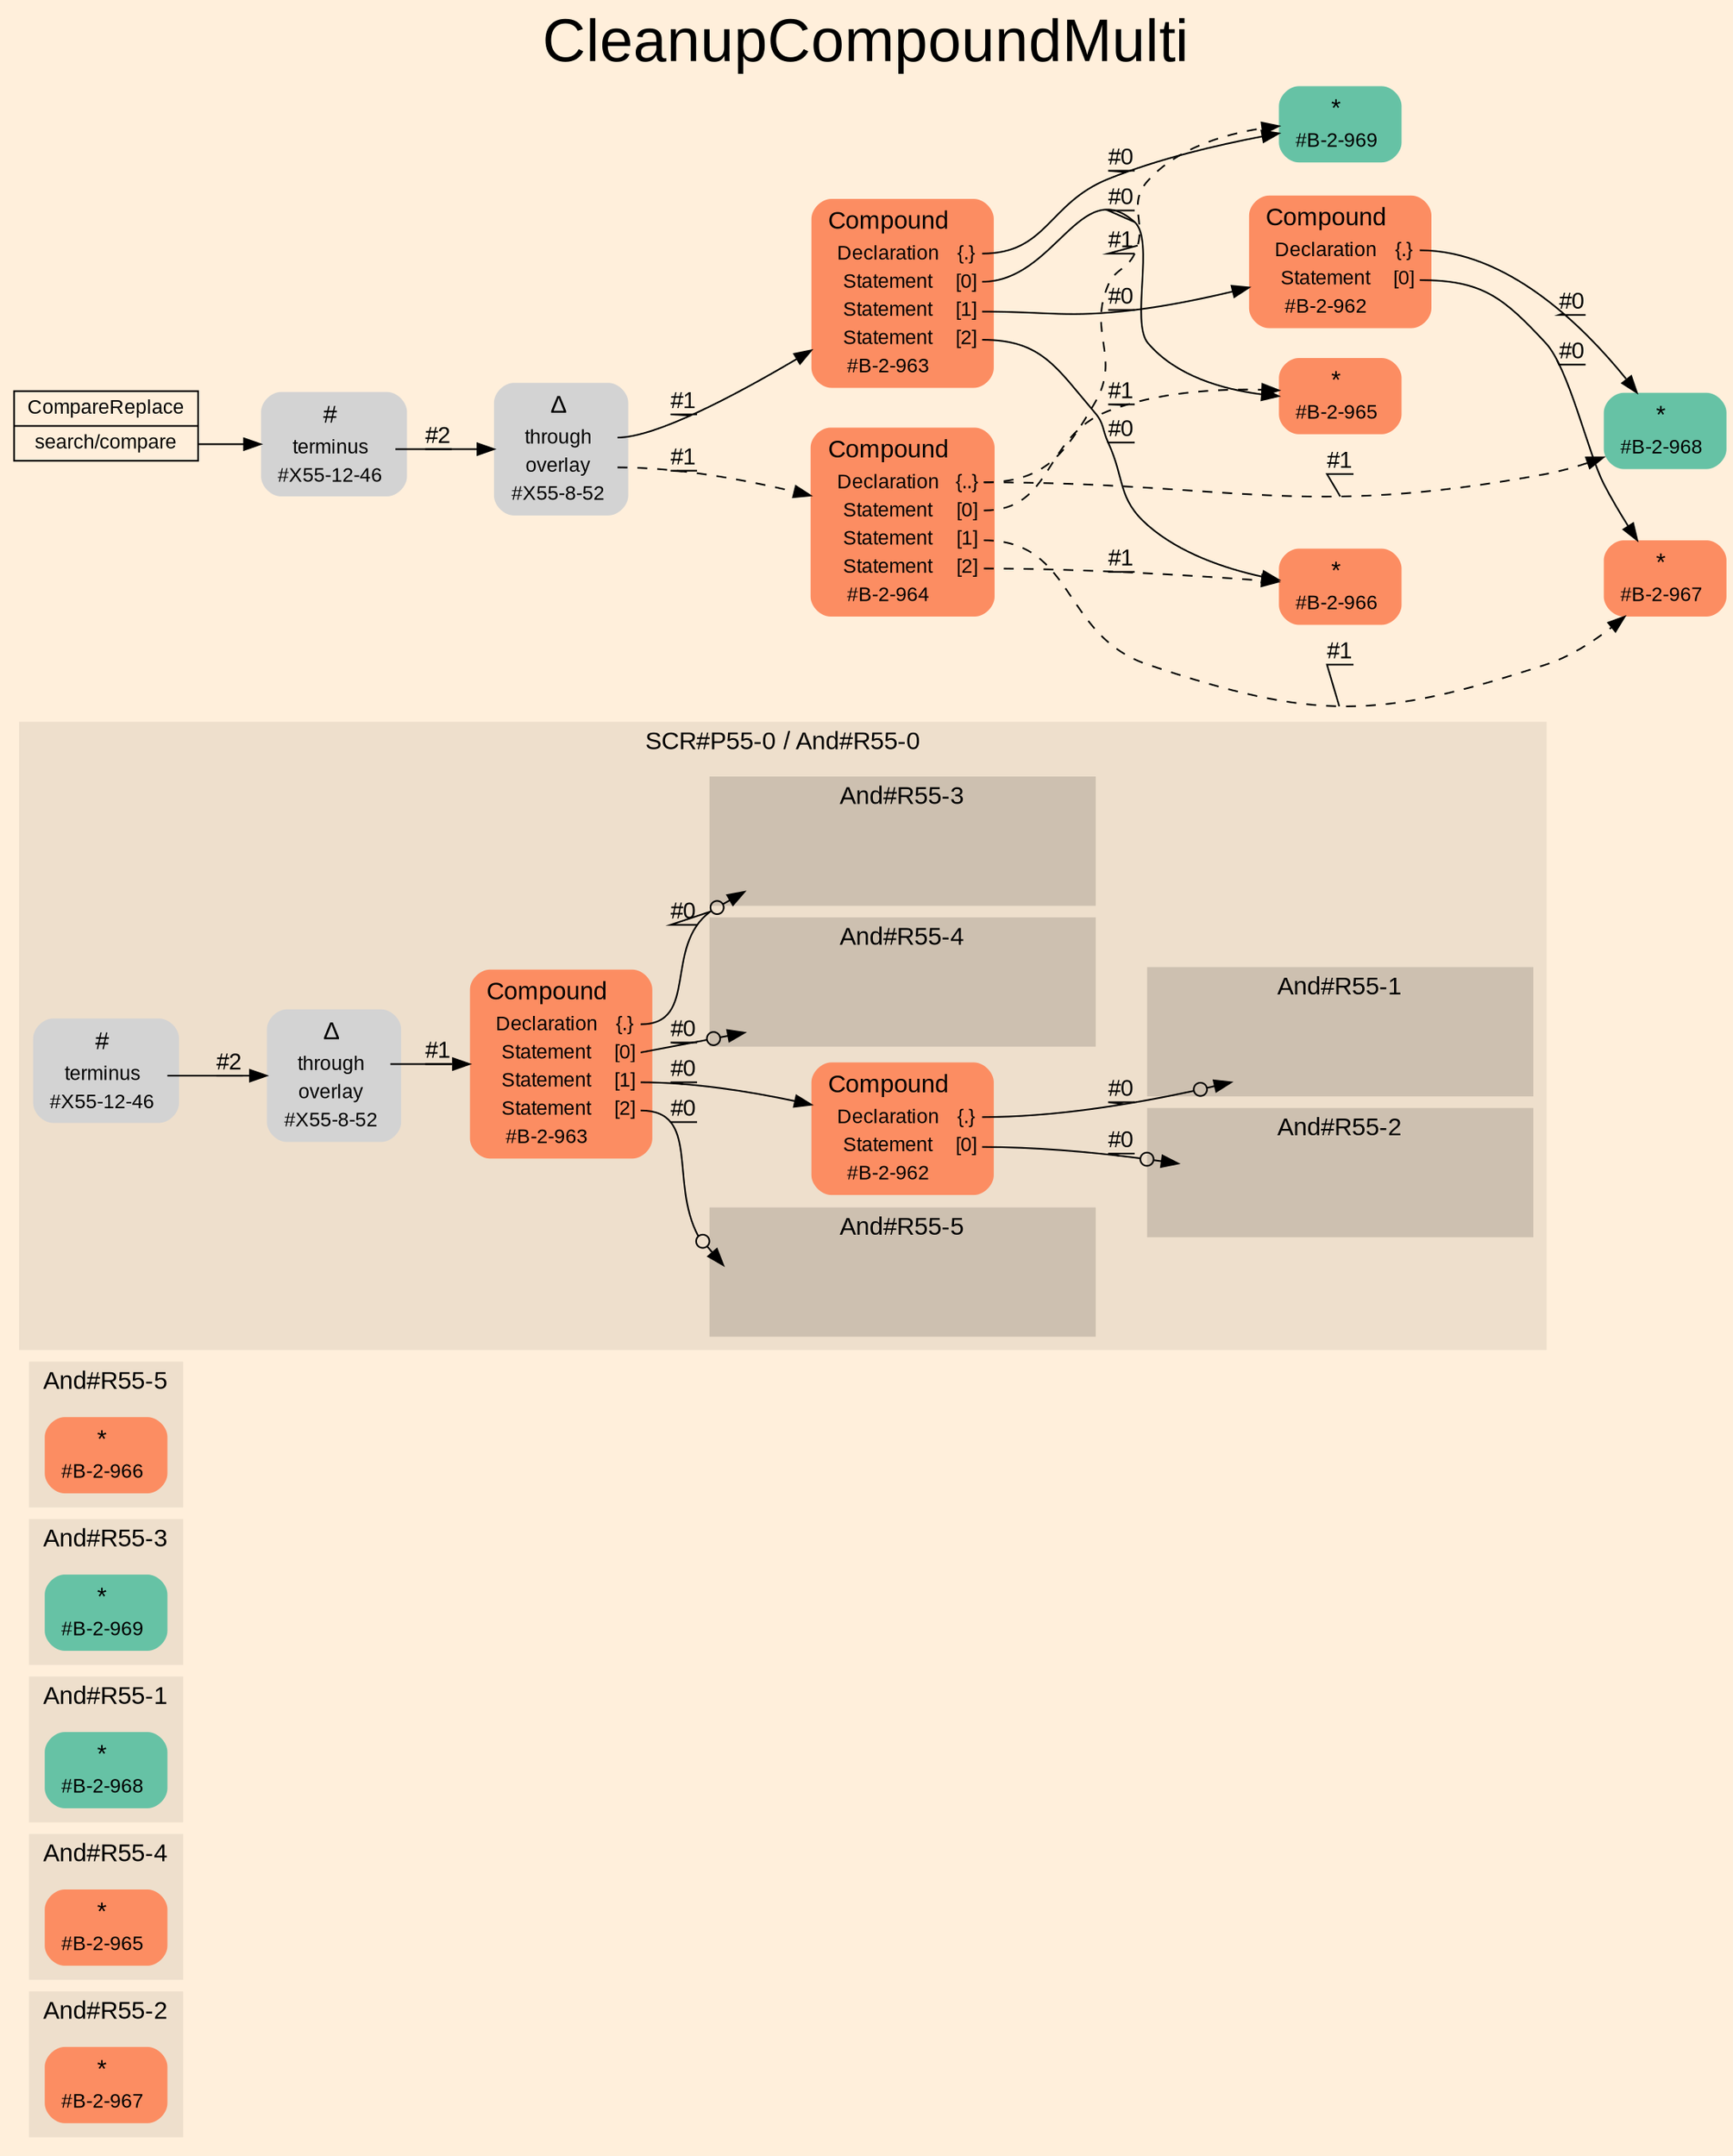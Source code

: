 digraph "CleanupCompoundMulti" {
label = "CleanupCompoundMulti"
labelloc = t
fontsize = "36"
graph [
    rankdir = "LR"
    ranksep = 0.3
    bgcolor = antiquewhite1
    color = black
    fontcolor = black
    fontname = "Arial"
];
node [
    fontname = "Arial"
];
edge [
    fontname = "Arial"
];

// -------------------- figure And#R55-2 --------------------
// -------- region And#R55-2 ----------
subgraph "clusterAnd#R55-2" {
    label = "And#R55-2"
    style = "filled"
    color = antiquewhite2
    fontsize = "15"
    "And#R55-2/#B-2-967" [
        // -------- block And#R55-2/#B-2-967 ----------
        shape = "plaintext"
        fillcolor = "/set28/2"
        label = <<TABLE BORDER="0" CELLBORDER="0" CELLSPACING="0">
         <TR><TD><FONT POINT-SIZE="15.0">*</FONT></TD><TD></TD></TR>
         <TR><TD>#B-2-967</TD><TD PORT="port0"></TD></TR>
        </TABLE>>
        style = "rounded,filled"
        fontsize = "12"
    ];
    
}


// -------------------- figure And#R55-4 --------------------
// -------- region And#R55-4 ----------
subgraph "clusterAnd#R55-4" {
    label = "And#R55-4"
    style = "filled"
    color = antiquewhite2
    fontsize = "15"
    "And#R55-4/#B-2-965" [
        // -------- block And#R55-4/#B-2-965 ----------
        shape = "plaintext"
        fillcolor = "/set28/2"
        label = <<TABLE BORDER="0" CELLBORDER="0" CELLSPACING="0">
         <TR><TD><FONT POINT-SIZE="15.0">*</FONT></TD><TD></TD></TR>
         <TR><TD>#B-2-965</TD><TD PORT="port0"></TD></TR>
        </TABLE>>
        style = "rounded,filled"
        fontsize = "12"
    ];
    
}


// -------------------- figure And#R55-1 --------------------
// -------- region And#R55-1 ----------
subgraph "clusterAnd#R55-1" {
    label = "And#R55-1"
    style = "filled"
    color = antiquewhite2
    fontsize = "15"
    "And#R55-1/#B-2-968" [
        // -------- block And#R55-1/#B-2-968 ----------
        shape = "plaintext"
        fillcolor = "/set28/1"
        label = <<TABLE BORDER="0" CELLBORDER="0" CELLSPACING="0">
         <TR><TD><FONT POINT-SIZE="15.0">*</FONT></TD><TD></TD></TR>
         <TR><TD>#B-2-968</TD><TD PORT="port0"></TD></TR>
        </TABLE>>
        style = "rounded,filled"
        fontsize = "12"
    ];
    
}


// -------------------- figure And#R55-3 --------------------
// -------- region And#R55-3 ----------
subgraph "clusterAnd#R55-3" {
    label = "And#R55-3"
    style = "filled"
    color = antiquewhite2
    fontsize = "15"
    "And#R55-3/#B-2-969" [
        // -------- block And#R55-3/#B-2-969 ----------
        shape = "plaintext"
        fillcolor = "/set28/1"
        label = <<TABLE BORDER="0" CELLBORDER="0" CELLSPACING="0">
         <TR><TD><FONT POINT-SIZE="15.0">*</FONT></TD><TD></TD></TR>
         <TR><TD>#B-2-969</TD><TD PORT="port0"></TD></TR>
        </TABLE>>
        style = "rounded,filled"
        fontsize = "12"
    ];
    
}


// -------------------- figure And#R55-5 --------------------
// -------- region And#R55-5 ----------
subgraph "clusterAnd#R55-5" {
    label = "And#R55-5"
    style = "filled"
    color = antiquewhite2
    fontsize = "15"
    "And#R55-5/#B-2-966" [
        // -------- block And#R55-5/#B-2-966 ----------
        shape = "plaintext"
        fillcolor = "/set28/2"
        label = <<TABLE BORDER="0" CELLBORDER="0" CELLSPACING="0">
         <TR><TD><FONT POINT-SIZE="15.0">*</FONT></TD><TD></TD></TR>
         <TR><TD>#B-2-966</TD><TD PORT="port0"></TD></TR>
        </TABLE>>
        style = "rounded,filled"
        fontsize = "12"
    ];
    
}


// -------------------- figure And#R55-0 --------------------
// -------- region And#R55-0 ----------
subgraph "clusterAnd#R55-0" {
    label = "SCR#P55-0 / And#R55-0"
    style = "filled"
    color = antiquewhite2
    fontsize = "15"
    "And#R55-0/#B-2-962" [
        // -------- block And#R55-0/#B-2-962 ----------
        shape = "plaintext"
        fillcolor = "/set28/2"
        label = <<TABLE BORDER="0" CELLBORDER="0" CELLSPACING="0">
         <TR><TD><FONT POINT-SIZE="15.0">Compound</FONT></TD><TD></TD></TR>
         <TR><TD>Declaration</TD><TD PORT="port0">{.}</TD></TR>
         <TR><TD>Statement</TD><TD PORT="port1">[0]</TD></TR>
         <TR><TD>#B-2-962</TD><TD PORT="port2"></TD></TR>
        </TABLE>>
        style = "rounded,filled"
        fontsize = "12"
    ];
    
    "And#R55-0/#X55-12-46" [
        // -------- block And#R55-0/#X55-12-46 ----------
        shape = "plaintext"
        label = <<TABLE BORDER="0" CELLBORDER="0" CELLSPACING="0">
         <TR><TD><FONT POINT-SIZE="15.0">#</FONT></TD><TD></TD></TR>
         <TR><TD>terminus</TD><TD PORT="port0"></TD></TR>
         <TR><TD>#X55-12-46</TD><TD PORT="port1"></TD></TR>
        </TABLE>>
        style = "rounded,filled"
        fontsize = "12"
    ];
    
    "And#R55-0/#X55-8-52" [
        // -------- block And#R55-0/#X55-8-52 ----------
        shape = "plaintext"
        label = <<TABLE BORDER="0" CELLBORDER="0" CELLSPACING="0">
         <TR><TD><FONT POINT-SIZE="15.0">Δ</FONT></TD><TD></TD></TR>
         <TR><TD>through</TD><TD PORT="port0"></TD></TR>
         <TR><TD>overlay</TD><TD PORT="port1"></TD></TR>
         <TR><TD>#X55-8-52</TD><TD PORT="port2"></TD></TR>
        </TABLE>>
        style = "rounded,filled"
        fontsize = "12"
    ];
    
    "And#R55-0/#B-2-963" [
        // -------- block And#R55-0/#B-2-963 ----------
        shape = "plaintext"
        fillcolor = "/set28/2"
        label = <<TABLE BORDER="0" CELLBORDER="0" CELLSPACING="0">
         <TR><TD><FONT POINT-SIZE="15.0">Compound</FONT></TD><TD></TD></TR>
         <TR><TD>Declaration</TD><TD PORT="port0">{.}</TD></TR>
         <TR><TD>Statement</TD><TD PORT="port1">[0]</TD></TR>
         <TR><TD>Statement</TD><TD PORT="port2">[1]</TD></TR>
         <TR><TD>Statement</TD><TD PORT="port3">[2]</TD></TR>
         <TR><TD>#B-2-963</TD><TD PORT="port4"></TD></TR>
        </TABLE>>
        style = "rounded,filled"
        fontsize = "12"
    ];
    
    // -------- region And#R55-0/And#R55-1 ----------
    subgraph "clusterAnd#R55-0/And#R55-1" {
        label = "And#R55-1"
        style = "filled"
        color = antiquewhite3
        fontsize = "15"
        "And#R55-0/And#R55-1/#B-2-968" [
            // -------- block And#R55-0/And#R55-1/#B-2-968 ----------
            shape = none
            fillcolor = "/set28/1"
            style = "invisible"
        ];
        
    }
    
    // -------- region And#R55-0/And#R55-2 ----------
    subgraph "clusterAnd#R55-0/And#R55-2" {
        label = "And#R55-2"
        style = "filled"
        color = antiquewhite3
        fontsize = "15"
        "And#R55-0/And#R55-2/#B-2-967" [
            // -------- block And#R55-0/And#R55-2/#B-2-967 ----------
            shape = none
            fillcolor = "/set28/2"
            style = "invisible"
        ];
        
    }
    
    // -------- region And#R55-0/And#R55-3 ----------
    subgraph "clusterAnd#R55-0/And#R55-3" {
        label = "And#R55-3"
        style = "filled"
        color = antiquewhite3
        fontsize = "15"
        "And#R55-0/And#R55-3/#B-2-969" [
            // -------- block And#R55-0/And#R55-3/#B-2-969 ----------
            shape = none
            fillcolor = "/set28/1"
            style = "invisible"
        ];
        
    }
    
    // -------- region And#R55-0/And#R55-4 ----------
    subgraph "clusterAnd#R55-0/And#R55-4" {
        label = "And#R55-4"
        style = "filled"
        color = antiquewhite3
        fontsize = "15"
        "And#R55-0/And#R55-4/#B-2-965" [
            // -------- block And#R55-0/And#R55-4/#B-2-965 ----------
            shape = none
            fillcolor = "/set28/2"
            style = "invisible"
        ];
        
    }
    
    // -------- region And#R55-0/And#R55-5 ----------
    subgraph "clusterAnd#R55-0/And#R55-5" {
        label = "And#R55-5"
        style = "filled"
        color = antiquewhite3
        fontsize = "15"
        "And#R55-0/And#R55-5/#B-2-966" [
            // -------- block And#R55-0/And#R55-5/#B-2-966 ----------
            shape = none
            fillcolor = "/set28/2"
            style = "invisible"
        ];
        
    }
    
}

"And#R55-0/#B-2-962":port0 -> "And#R55-0/And#R55-1/#B-2-968" [
    arrowhead="normalnoneodot"
    label = "#0"
    decorate = true
    color = black
    fontcolor = black
];

"And#R55-0/#B-2-962":port1 -> "And#R55-0/And#R55-2/#B-2-967" [
    arrowhead="normalnoneodot"
    label = "#0"
    decorate = true
    color = black
    fontcolor = black
];

"And#R55-0/#X55-12-46":port0 -> "And#R55-0/#X55-8-52" [
    label = "#2"
    decorate = true
    color = black
    fontcolor = black
];

"And#R55-0/#X55-8-52":port0 -> "And#R55-0/#B-2-963" [
    label = "#1"
    decorate = true
    color = black
    fontcolor = black
];

"And#R55-0/#B-2-963":port0 -> "And#R55-0/And#R55-3/#B-2-969" [
    arrowhead="normalnoneodot"
    label = "#0"
    decorate = true
    color = black
    fontcolor = black
];

"And#R55-0/#B-2-963":port1 -> "And#R55-0/And#R55-4/#B-2-965" [
    arrowhead="normalnoneodot"
    label = "#0"
    decorate = true
    color = black
    fontcolor = black
];

"And#R55-0/#B-2-963":port2 -> "And#R55-0/#B-2-962" [
    label = "#0"
    decorate = true
    color = black
    fontcolor = black
];

"And#R55-0/#B-2-963":port3 -> "And#R55-0/And#R55-5/#B-2-966" [
    arrowhead="normalnoneodot"
    label = "#0"
    decorate = true
    color = black
    fontcolor = black
];


// -------------------- transformation figure --------------------
"CR#X55-10-55" [
    // -------- block CR#X55-10-55 ----------
    shape = "record"
    fillcolor = antiquewhite1
    label = "<fixed> CompareReplace | <port0> search/compare"
    style = "filled"
    fontsize = "12"
    color = black
    fontcolor = black
];

"#X55-12-46" [
    // -------- block #X55-12-46 ----------
    shape = "plaintext"
    label = <<TABLE BORDER="0" CELLBORDER="0" CELLSPACING="0">
     <TR><TD><FONT POINT-SIZE="15.0">#</FONT></TD><TD></TD></TR>
     <TR><TD>terminus</TD><TD PORT="port0"></TD></TR>
     <TR><TD>#X55-12-46</TD><TD PORT="port1"></TD></TR>
    </TABLE>>
    style = "rounded,filled"
    fontsize = "12"
];

"#X55-8-52" [
    // -------- block #X55-8-52 ----------
    shape = "plaintext"
    label = <<TABLE BORDER="0" CELLBORDER="0" CELLSPACING="0">
     <TR><TD><FONT POINT-SIZE="15.0">Δ</FONT></TD><TD></TD></TR>
     <TR><TD>through</TD><TD PORT="port0"></TD></TR>
     <TR><TD>overlay</TD><TD PORT="port1"></TD></TR>
     <TR><TD>#X55-8-52</TD><TD PORT="port2"></TD></TR>
    </TABLE>>
    style = "rounded,filled"
    fontsize = "12"
];

"#B-2-963" [
    // -------- block #B-2-963 ----------
    shape = "plaintext"
    fillcolor = "/set28/2"
    label = <<TABLE BORDER="0" CELLBORDER="0" CELLSPACING="0">
     <TR><TD><FONT POINT-SIZE="15.0">Compound</FONT></TD><TD></TD></TR>
     <TR><TD>Declaration</TD><TD PORT="port0">{.}</TD></TR>
     <TR><TD>Statement</TD><TD PORT="port1">[0]</TD></TR>
     <TR><TD>Statement</TD><TD PORT="port2">[1]</TD></TR>
     <TR><TD>Statement</TD><TD PORT="port3">[2]</TD></TR>
     <TR><TD>#B-2-963</TD><TD PORT="port4"></TD></TR>
    </TABLE>>
    style = "rounded,filled"
    fontsize = "12"
];

"#B-2-969" [
    // -------- block #B-2-969 ----------
    shape = "plaintext"
    fillcolor = "/set28/1"
    label = <<TABLE BORDER="0" CELLBORDER="0" CELLSPACING="0">
     <TR><TD><FONT POINT-SIZE="15.0">*</FONT></TD><TD></TD></TR>
     <TR><TD>#B-2-969</TD><TD PORT="port0"></TD></TR>
    </TABLE>>
    style = "rounded,filled"
    fontsize = "12"
];

"#B-2-965" [
    // -------- block #B-2-965 ----------
    shape = "plaintext"
    fillcolor = "/set28/2"
    label = <<TABLE BORDER="0" CELLBORDER="0" CELLSPACING="0">
     <TR><TD><FONT POINT-SIZE="15.0">*</FONT></TD><TD></TD></TR>
     <TR><TD>#B-2-965</TD><TD PORT="port0"></TD></TR>
    </TABLE>>
    style = "rounded,filled"
    fontsize = "12"
];

"#B-2-962" [
    // -------- block #B-2-962 ----------
    shape = "plaintext"
    fillcolor = "/set28/2"
    label = <<TABLE BORDER="0" CELLBORDER="0" CELLSPACING="0">
     <TR><TD><FONT POINT-SIZE="15.0">Compound</FONT></TD><TD></TD></TR>
     <TR><TD>Declaration</TD><TD PORT="port0">{.}</TD></TR>
     <TR><TD>Statement</TD><TD PORT="port1">[0]</TD></TR>
     <TR><TD>#B-2-962</TD><TD PORT="port2"></TD></TR>
    </TABLE>>
    style = "rounded,filled"
    fontsize = "12"
];

"#B-2-968" [
    // -------- block #B-2-968 ----------
    shape = "plaintext"
    fillcolor = "/set28/1"
    label = <<TABLE BORDER="0" CELLBORDER="0" CELLSPACING="0">
     <TR><TD><FONT POINT-SIZE="15.0">*</FONT></TD><TD></TD></TR>
     <TR><TD>#B-2-968</TD><TD PORT="port0"></TD></TR>
    </TABLE>>
    style = "rounded,filled"
    fontsize = "12"
];

"#B-2-967" [
    // -------- block #B-2-967 ----------
    shape = "plaintext"
    fillcolor = "/set28/2"
    label = <<TABLE BORDER="0" CELLBORDER="0" CELLSPACING="0">
     <TR><TD><FONT POINT-SIZE="15.0">*</FONT></TD><TD></TD></TR>
     <TR><TD>#B-2-967</TD><TD PORT="port0"></TD></TR>
    </TABLE>>
    style = "rounded,filled"
    fontsize = "12"
];

"#B-2-966" [
    // -------- block #B-2-966 ----------
    shape = "plaintext"
    fillcolor = "/set28/2"
    label = <<TABLE BORDER="0" CELLBORDER="0" CELLSPACING="0">
     <TR><TD><FONT POINT-SIZE="15.0">*</FONT></TD><TD></TD></TR>
     <TR><TD>#B-2-966</TD><TD PORT="port0"></TD></TR>
    </TABLE>>
    style = "rounded,filled"
    fontsize = "12"
];

"#B-2-964" [
    // -------- block #B-2-964 ----------
    shape = "plaintext"
    fillcolor = "/set28/2"
    label = <<TABLE BORDER="0" CELLBORDER="0" CELLSPACING="0">
     <TR><TD><FONT POINT-SIZE="15.0">Compound</FONT></TD><TD></TD></TR>
     <TR><TD>Declaration</TD><TD PORT="port0">{..}</TD></TR>
     <TR><TD>Statement</TD><TD PORT="port1">[0]</TD></TR>
     <TR><TD>Statement</TD><TD PORT="port2">[1]</TD></TR>
     <TR><TD>Statement</TD><TD PORT="port3">[2]</TD></TR>
     <TR><TD>#B-2-964</TD><TD PORT="port4"></TD></TR>
    </TABLE>>
    style = "rounded,filled"
    fontsize = "12"
];

"CR#X55-10-55":port0 -> "#X55-12-46" [
    label = ""
    decorate = true
    color = black
    fontcolor = black
];

"#X55-12-46":port0 -> "#X55-8-52" [
    label = "#2"
    decorate = true
    color = black
    fontcolor = black
];

"#X55-8-52":port0 -> "#B-2-963" [
    label = "#1"
    decorate = true
    color = black
    fontcolor = black
];

"#X55-8-52":port1 -> "#B-2-964" [
    style="dashed"
    label = "#1"
    decorate = true
    color = black
    fontcolor = black
];

"#B-2-963":port0 -> "#B-2-969" [
    label = "#0"
    decorate = true
    color = black
    fontcolor = black
];

"#B-2-963":port1 -> "#B-2-965" [
    label = "#0"
    decorate = true
    color = black
    fontcolor = black
];

"#B-2-963":port2 -> "#B-2-962" [
    label = "#0"
    decorate = true
    color = black
    fontcolor = black
];

"#B-2-963":port3 -> "#B-2-966" [
    label = "#0"
    decorate = true
    color = black
    fontcolor = black
];

"#B-2-962":port0 -> "#B-2-968" [
    label = "#0"
    decorate = true
    color = black
    fontcolor = black
];

"#B-2-962":port1 -> "#B-2-967" [
    label = "#0"
    decorate = true
    color = black
    fontcolor = black
];

"#B-2-964":port0 -> "#B-2-968" [
    style="dashed"
    label = "#1"
    decorate = true
    color = black
    fontcolor = black
];

"#B-2-964":port0 -> "#B-2-969" [
    style="dashed"
    label = "#1"
    decorate = true
    color = black
    fontcolor = black
];

"#B-2-964":port1 -> "#B-2-965" [
    style="dashed"
    label = "#1"
    decorate = true
    color = black
    fontcolor = black
];

"#B-2-964":port2 -> "#B-2-967" [
    style="dashed"
    label = "#1"
    decorate = true
    color = black
    fontcolor = black
];

"#B-2-964":port3 -> "#B-2-966" [
    style="dashed"
    label = "#1"
    decorate = true
    color = black
    fontcolor = black
];


}
